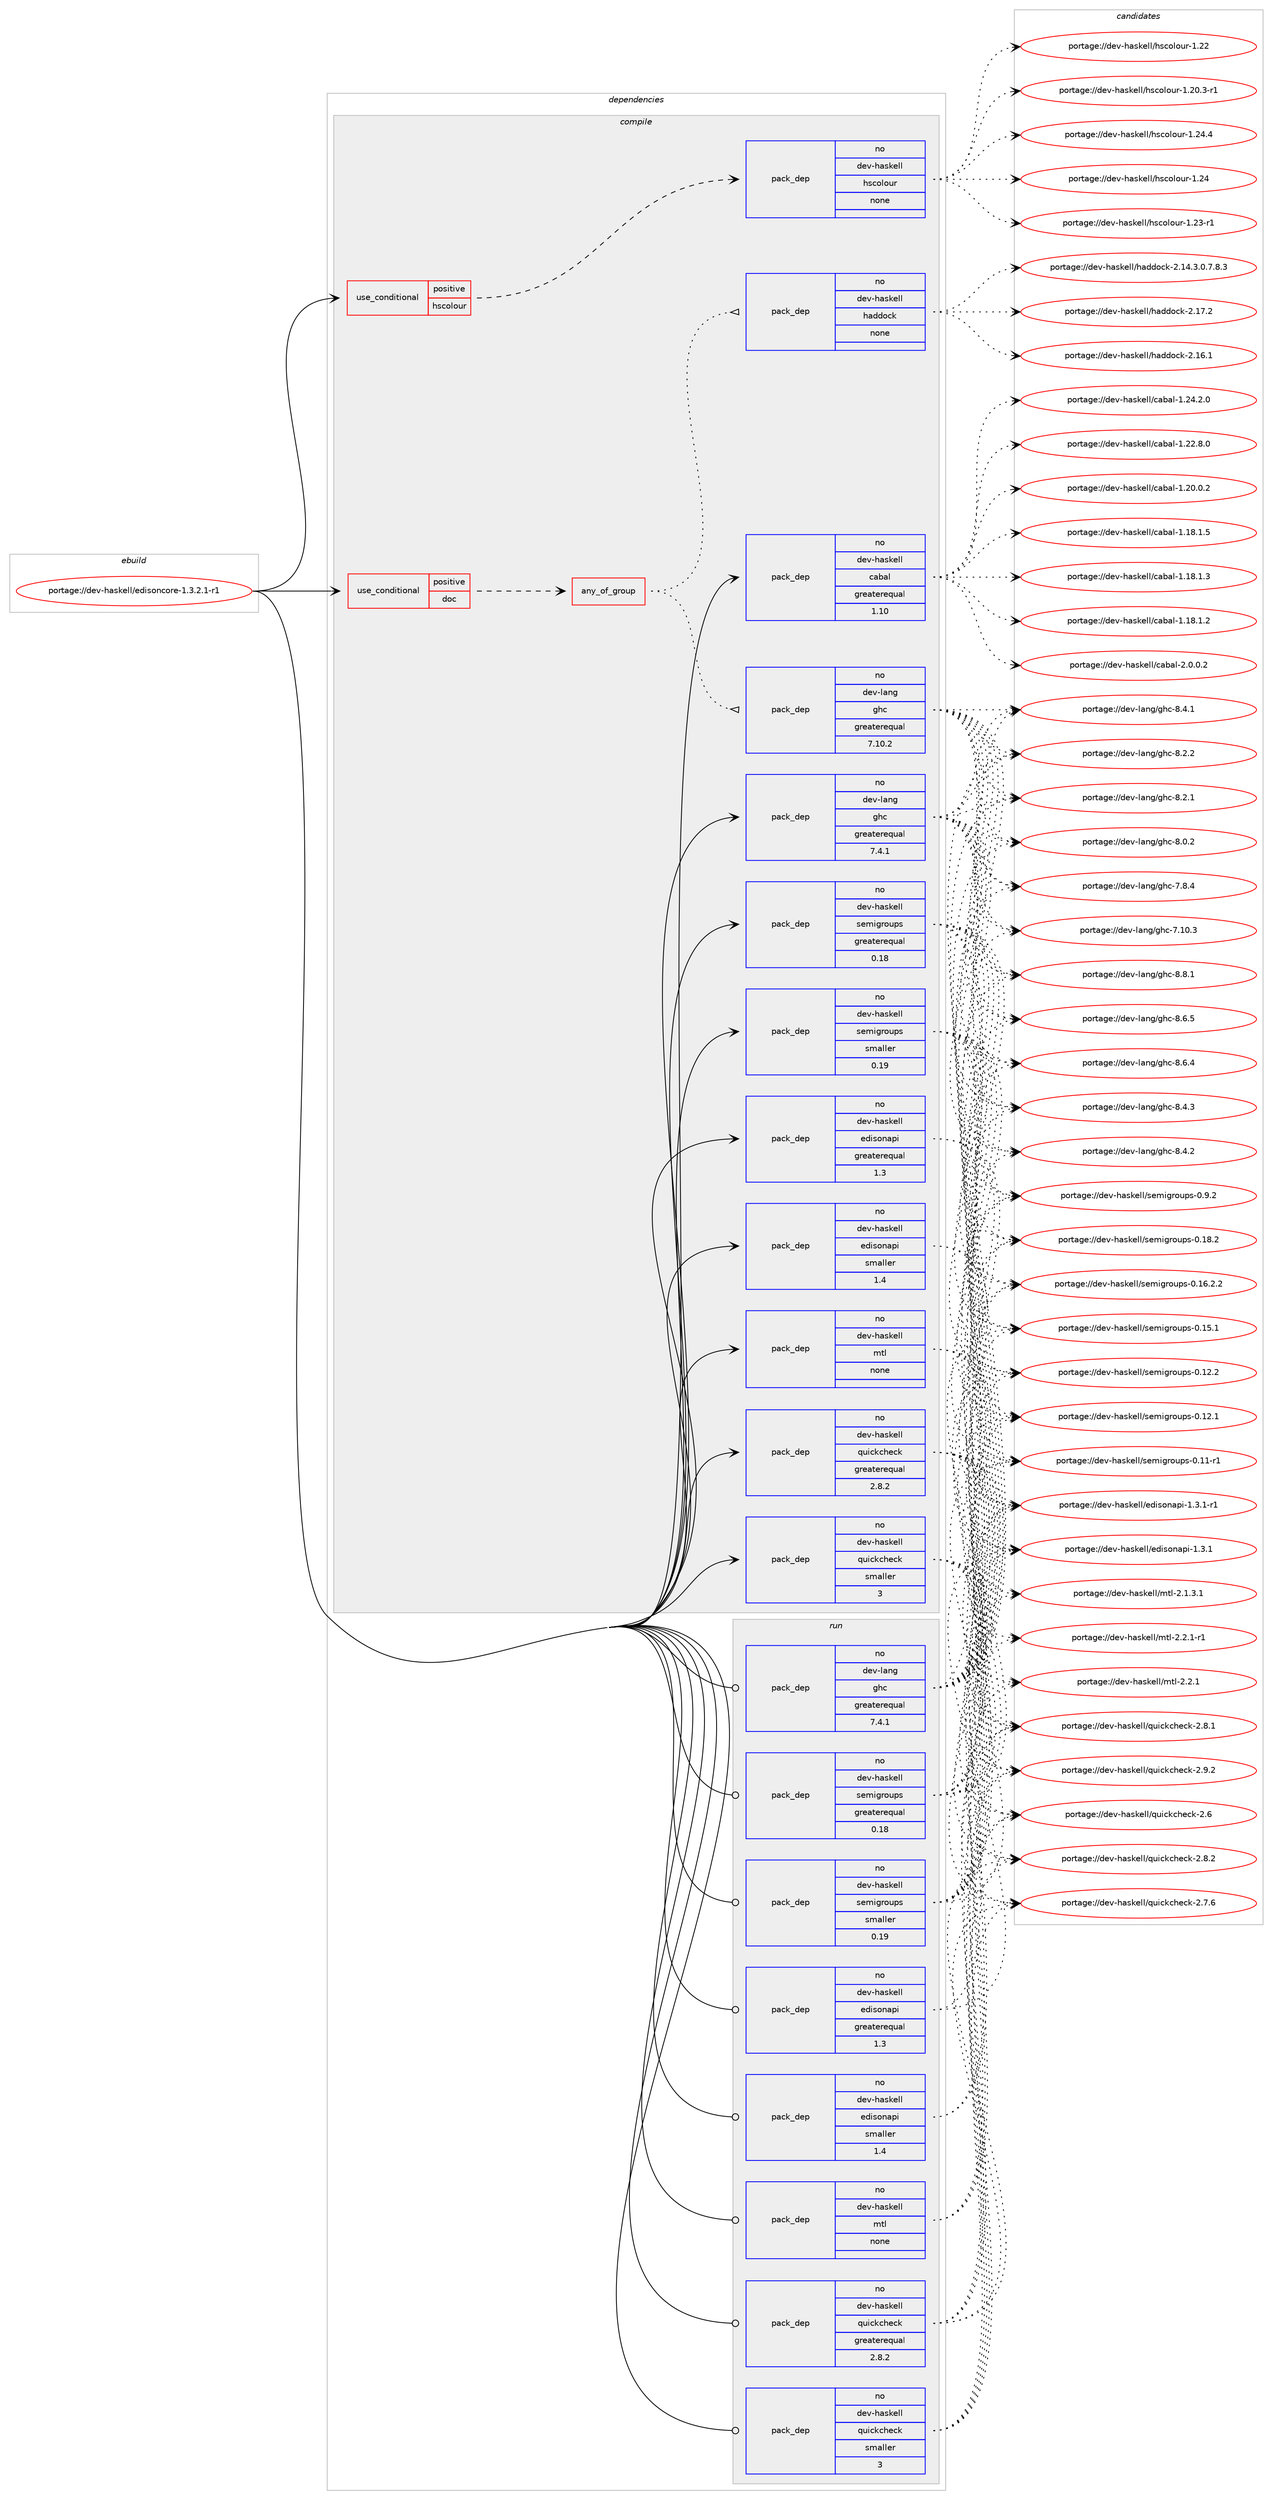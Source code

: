 digraph prolog {

# *************
# Graph options
# *************

newrank=true;
concentrate=true;
compound=true;
graph [rankdir=LR,fontname=Helvetica,fontsize=10,ranksep=1.5];#, ranksep=2.5, nodesep=0.2];
edge  [arrowhead=vee];
node  [fontname=Helvetica,fontsize=10];

# **********
# The ebuild
# **********

subgraph cluster_leftcol {
color=gray;
label=<<i>ebuild</i>>;
id [label="portage://dev-haskell/edisoncore-1.3.2.1-r1", color=red, width=4, href="../dev-haskell/edisoncore-1.3.2.1-r1.svg"];
}

# ****************
# The dependencies
# ****************

subgraph cluster_midcol {
color=gray;
label=<<i>dependencies</i>>;
subgraph cluster_compile {
fillcolor="#eeeeee";
style=filled;
label=<<i>compile</i>>;
subgraph cond134147 {
dependency564249 [label=<<TABLE BORDER="0" CELLBORDER="1" CELLSPACING="0" CELLPADDING="4"><TR><TD ROWSPAN="3" CELLPADDING="10">use_conditional</TD></TR><TR><TD>positive</TD></TR><TR><TD>doc</TD></TR></TABLE>>, shape=none, color=red];
subgraph any6522 {
dependency564250 [label=<<TABLE BORDER="0" CELLBORDER="1" CELLSPACING="0" CELLPADDING="4"><TR><TD CELLPADDING="10">any_of_group</TD></TR></TABLE>>, shape=none, color=red];subgraph pack423343 {
dependency564251 [label=<<TABLE BORDER="0" CELLBORDER="1" CELLSPACING="0" CELLPADDING="4" WIDTH="220"><TR><TD ROWSPAN="6" CELLPADDING="30">pack_dep</TD></TR><TR><TD WIDTH="110">no</TD></TR><TR><TD>dev-haskell</TD></TR><TR><TD>haddock</TD></TR><TR><TD>none</TD></TR><TR><TD></TD></TR></TABLE>>, shape=none, color=blue];
}
dependency564250:e -> dependency564251:w [weight=20,style="dotted",arrowhead="oinv"];
subgraph pack423344 {
dependency564252 [label=<<TABLE BORDER="0" CELLBORDER="1" CELLSPACING="0" CELLPADDING="4" WIDTH="220"><TR><TD ROWSPAN="6" CELLPADDING="30">pack_dep</TD></TR><TR><TD WIDTH="110">no</TD></TR><TR><TD>dev-lang</TD></TR><TR><TD>ghc</TD></TR><TR><TD>greaterequal</TD></TR><TR><TD>7.10.2</TD></TR></TABLE>>, shape=none, color=blue];
}
dependency564250:e -> dependency564252:w [weight=20,style="dotted",arrowhead="oinv"];
}
dependency564249:e -> dependency564250:w [weight=20,style="dashed",arrowhead="vee"];
}
id:e -> dependency564249:w [weight=20,style="solid",arrowhead="vee"];
subgraph cond134148 {
dependency564253 [label=<<TABLE BORDER="0" CELLBORDER="1" CELLSPACING="0" CELLPADDING="4"><TR><TD ROWSPAN="3" CELLPADDING="10">use_conditional</TD></TR><TR><TD>positive</TD></TR><TR><TD>hscolour</TD></TR></TABLE>>, shape=none, color=red];
subgraph pack423345 {
dependency564254 [label=<<TABLE BORDER="0" CELLBORDER="1" CELLSPACING="0" CELLPADDING="4" WIDTH="220"><TR><TD ROWSPAN="6" CELLPADDING="30">pack_dep</TD></TR><TR><TD WIDTH="110">no</TD></TR><TR><TD>dev-haskell</TD></TR><TR><TD>hscolour</TD></TR><TR><TD>none</TD></TR><TR><TD></TD></TR></TABLE>>, shape=none, color=blue];
}
dependency564253:e -> dependency564254:w [weight=20,style="dashed",arrowhead="vee"];
}
id:e -> dependency564253:w [weight=20,style="solid",arrowhead="vee"];
subgraph pack423346 {
dependency564255 [label=<<TABLE BORDER="0" CELLBORDER="1" CELLSPACING="0" CELLPADDING="4" WIDTH="220"><TR><TD ROWSPAN="6" CELLPADDING="30">pack_dep</TD></TR><TR><TD WIDTH="110">no</TD></TR><TR><TD>dev-haskell</TD></TR><TR><TD>cabal</TD></TR><TR><TD>greaterequal</TD></TR><TR><TD>1.10</TD></TR></TABLE>>, shape=none, color=blue];
}
id:e -> dependency564255:w [weight=20,style="solid",arrowhead="vee"];
subgraph pack423347 {
dependency564256 [label=<<TABLE BORDER="0" CELLBORDER="1" CELLSPACING="0" CELLPADDING="4" WIDTH="220"><TR><TD ROWSPAN="6" CELLPADDING="30">pack_dep</TD></TR><TR><TD WIDTH="110">no</TD></TR><TR><TD>dev-haskell</TD></TR><TR><TD>edisonapi</TD></TR><TR><TD>greaterequal</TD></TR><TR><TD>1.3</TD></TR></TABLE>>, shape=none, color=blue];
}
id:e -> dependency564256:w [weight=20,style="solid",arrowhead="vee"];
subgraph pack423348 {
dependency564257 [label=<<TABLE BORDER="0" CELLBORDER="1" CELLSPACING="0" CELLPADDING="4" WIDTH="220"><TR><TD ROWSPAN="6" CELLPADDING="30">pack_dep</TD></TR><TR><TD WIDTH="110">no</TD></TR><TR><TD>dev-haskell</TD></TR><TR><TD>edisonapi</TD></TR><TR><TD>smaller</TD></TR><TR><TD>1.4</TD></TR></TABLE>>, shape=none, color=blue];
}
id:e -> dependency564257:w [weight=20,style="solid",arrowhead="vee"];
subgraph pack423349 {
dependency564258 [label=<<TABLE BORDER="0" CELLBORDER="1" CELLSPACING="0" CELLPADDING="4" WIDTH="220"><TR><TD ROWSPAN="6" CELLPADDING="30">pack_dep</TD></TR><TR><TD WIDTH="110">no</TD></TR><TR><TD>dev-haskell</TD></TR><TR><TD>mtl</TD></TR><TR><TD>none</TD></TR><TR><TD></TD></TR></TABLE>>, shape=none, color=blue];
}
id:e -> dependency564258:w [weight=20,style="solid",arrowhead="vee"];
subgraph pack423350 {
dependency564259 [label=<<TABLE BORDER="0" CELLBORDER="1" CELLSPACING="0" CELLPADDING="4" WIDTH="220"><TR><TD ROWSPAN="6" CELLPADDING="30">pack_dep</TD></TR><TR><TD WIDTH="110">no</TD></TR><TR><TD>dev-haskell</TD></TR><TR><TD>quickcheck</TD></TR><TR><TD>greaterequal</TD></TR><TR><TD>2.8.2</TD></TR></TABLE>>, shape=none, color=blue];
}
id:e -> dependency564259:w [weight=20,style="solid",arrowhead="vee"];
subgraph pack423351 {
dependency564260 [label=<<TABLE BORDER="0" CELLBORDER="1" CELLSPACING="0" CELLPADDING="4" WIDTH="220"><TR><TD ROWSPAN="6" CELLPADDING="30">pack_dep</TD></TR><TR><TD WIDTH="110">no</TD></TR><TR><TD>dev-haskell</TD></TR><TR><TD>quickcheck</TD></TR><TR><TD>smaller</TD></TR><TR><TD>3</TD></TR></TABLE>>, shape=none, color=blue];
}
id:e -> dependency564260:w [weight=20,style="solid",arrowhead="vee"];
subgraph pack423352 {
dependency564261 [label=<<TABLE BORDER="0" CELLBORDER="1" CELLSPACING="0" CELLPADDING="4" WIDTH="220"><TR><TD ROWSPAN="6" CELLPADDING="30">pack_dep</TD></TR><TR><TD WIDTH="110">no</TD></TR><TR><TD>dev-haskell</TD></TR><TR><TD>semigroups</TD></TR><TR><TD>greaterequal</TD></TR><TR><TD>0.18</TD></TR></TABLE>>, shape=none, color=blue];
}
id:e -> dependency564261:w [weight=20,style="solid",arrowhead="vee"];
subgraph pack423353 {
dependency564262 [label=<<TABLE BORDER="0" CELLBORDER="1" CELLSPACING="0" CELLPADDING="4" WIDTH="220"><TR><TD ROWSPAN="6" CELLPADDING="30">pack_dep</TD></TR><TR><TD WIDTH="110">no</TD></TR><TR><TD>dev-haskell</TD></TR><TR><TD>semigroups</TD></TR><TR><TD>smaller</TD></TR><TR><TD>0.19</TD></TR></TABLE>>, shape=none, color=blue];
}
id:e -> dependency564262:w [weight=20,style="solid",arrowhead="vee"];
subgraph pack423354 {
dependency564263 [label=<<TABLE BORDER="0" CELLBORDER="1" CELLSPACING="0" CELLPADDING="4" WIDTH="220"><TR><TD ROWSPAN="6" CELLPADDING="30">pack_dep</TD></TR><TR><TD WIDTH="110">no</TD></TR><TR><TD>dev-lang</TD></TR><TR><TD>ghc</TD></TR><TR><TD>greaterequal</TD></TR><TR><TD>7.4.1</TD></TR></TABLE>>, shape=none, color=blue];
}
id:e -> dependency564263:w [weight=20,style="solid",arrowhead="vee"];
}
subgraph cluster_compileandrun {
fillcolor="#eeeeee";
style=filled;
label=<<i>compile and run</i>>;
}
subgraph cluster_run {
fillcolor="#eeeeee";
style=filled;
label=<<i>run</i>>;
subgraph pack423355 {
dependency564264 [label=<<TABLE BORDER="0" CELLBORDER="1" CELLSPACING="0" CELLPADDING="4" WIDTH="220"><TR><TD ROWSPAN="6" CELLPADDING="30">pack_dep</TD></TR><TR><TD WIDTH="110">no</TD></TR><TR><TD>dev-haskell</TD></TR><TR><TD>edisonapi</TD></TR><TR><TD>greaterequal</TD></TR><TR><TD>1.3</TD></TR></TABLE>>, shape=none, color=blue];
}
id:e -> dependency564264:w [weight=20,style="solid",arrowhead="odot"];
subgraph pack423356 {
dependency564265 [label=<<TABLE BORDER="0" CELLBORDER="1" CELLSPACING="0" CELLPADDING="4" WIDTH="220"><TR><TD ROWSPAN="6" CELLPADDING="30">pack_dep</TD></TR><TR><TD WIDTH="110">no</TD></TR><TR><TD>dev-haskell</TD></TR><TR><TD>edisonapi</TD></TR><TR><TD>smaller</TD></TR><TR><TD>1.4</TD></TR></TABLE>>, shape=none, color=blue];
}
id:e -> dependency564265:w [weight=20,style="solid",arrowhead="odot"];
subgraph pack423357 {
dependency564266 [label=<<TABLE BORDER="0" CELLBORDER="1" CELLSPACING="0" CELLPADDING="4" WIDTH="220"><TR><TD ROWSPAN="6" CELLPADDING="30">pack_dep</TD></TR><TR><TD WIDTH="110">no</TD></TR><TR><TD>dev-haskell</TD></TR><TR><TD>mtl</TD></TR><TR><TD>none</TD></TR><TR><TD></TD></TR></TABLE>>, shape=none, color=blue];
}
id:e -> dependency564266:w [weight=20,style="solid",arrowhead="odot"];
subgraph pack423358 {
dependency564267 [label=<<TABLE BORDER="0" CELLBORDER="1" CELLSPACING="0" CELLPADDING="4" WIDTH="220"><TR><TD ROWSPAN="6" CELLPADDING="30">pack_dep</TD></TR><TR><TD WIDTH="110">no</TD></TR><TR><TD>dev-haskell</TD></TR><TR><TD>quickcheck</TD></TR><TR><TD>greaterequal</TD></TR><TR><TD>2.8.2</TD></TR></TABLE>>, shape=none, color=blue];
}
id:e -> dependency564267:w [weight=20,style="solid",arrowhead="odot"];
subgraph pack423359 {
dependency564268 [label=<<TABLE BORDER="0" CELLBORDER="1" CELLSPACING="0" CELLPADDING="4" WIDTH="220"><TR><TD ROWSPAN="6" CELLPADDING="30">pack_dep</TD></TR><TR><TD WIDTH="110">no</TD></TR><TR><TD>dev-haskell</TD></TR><TR><TD>quickcheck</TD></TR><TR><TD>smaller</TD></TR><TR><TD>3</TD></TR></TABLE>>, shape=none, color=blue];
}
id:e -> dependency564268:w [weight=20,style="solid",arrowhead="odot"];
subgraph pack423360 {
dependency564269 [label=<<TABLE BORDER="0" CELLBORDER="1" CELLSPACING="0" CELLPADDING="4" WIDTH="220"><TR><TD ROWSPAN="6" CELLPADDING="30">pack_dep</TD></TR><TR><TD WIDTH="110">no</TD></TR><TR><TD>dev-haskell</TD></TR><TR><TD>semigroups</TD></TR><TR><TD>greaterequal</TD></TR><TR><TD>0.18</TD></TR></TABLE>>, shape=none, color=blue];
}
id:e -> dependency564269:w [weight=20,style="solid",arrowhead="odot"];
subgraph pack423361 {
dependency564270 [label=<<TABLE BORDER="0" CELLBORDER="1" CELLSPACING="0" CELLPADDING="4" WIDTH="220"><TR><TD ROWSPAN="6" CELLPADDING="30">pack_dep</TD></TR><TR><TD WIDTH="110">no</TD></TR><TR><TD>dev-haskell</TD></TR><TR><TD>semigroups</TD></TR><TR><TD>smaller</TD></TR><TR><TD>0.19</TD></TR></TABLE>>, shape=none, color=blue];
}
id:e -> dependency564270:w [weight=20,style="solid",arrowhead="odot"];
subgraph pack423362 {
dependency564271 [label=<<TABLE BORDER="0" CELLBORDER="1" CELLSPACING="0" CELLPADDING="4" WIDTH="220"><TR><TD ROWSPAN="6" CELLPADDING="30">pack_dep</TD></TR><TR><TD WIDTH="110">no</TD></TR><TR><TD>dev-lang</TD></TR><TR><TD>ghc</TD></TR><TR><TD>greaterequal</TD></TR><TR><TD>7.4.1</TD></TR></TABLE>>, shape=none, color=blue];
}
id:e -> dependency564271:w [weight=20,style="solid",arrowhead="odot"];
}
}

# **************
# The candidates
# **************

subgraph cluster_choices {
rank=same;
color=gray;
label=<<i>candidates</i>>;

subgraph choice423343 {
color=black;
nodesep=1;
choice100101118451049711510710110810847104971001001119910745504649554650 [label="portage://dev-haskell/haddock-2.17.2", color=red, width=4,href="../dev-haskell/haddock-2.17.2.svg"];
choice100101118451049711510710110810847104971001001119910745504649544649 [label="portage://dev-haskell/haddock-2.16.1", color=red, width=4,href="../dev-haskell/haddock-2.16.1.svg"];
choice1001011184510497115107101108108471049710010011199107455046495246514648465546564651 [label="portage://dev-haskell/haddock-2.14.3.0.7.8.3", color=red, width=4,href="../dev-haskell/haddock-2.14.3.0.7.8.3.svg"];
dependency564251:e -> choice100101118451049711510710110810847104971001001119910745504649554650:w [style=dotted,weight="100"];
dependency564251:e -> choice100101118451049711510710110810847104971001001119910745504649544649:w [style=dotted,weight="100"];
dependency564251:e -> choice1001011184510497115107101108108471049710010011199107455046495246514648465546564651:w [style=dotted,weight="100"];
}
subgraph choice423344 {
color=black;
nodesep=1;
choice10010111845108971101034710310499455646564649 [label="portage://dev-lang/ghc-8.8.1", color=red, width=4,href="../dev-lang/ghc-8.8.1.svg"];
choice10010111845108971101034710310499455646544653 [label="portage://dev-lang/ghc-8.6.5", color=red, width=4,href="../dev-lang/ghc-8.6.5.svg"];
choice10010111845108971101034710310499455646544652 [label="portage://dev-lang/ghc-8.6.4", color=red, width=4,href="../dev-lang/ghc-8.6.4.svg"];
choice10010111845108971101034710310499455646524651 [label="portage://dev-lang/ghc-8.4.3", color=red, width=4,href="../dev-lang/ghc-8.4.3.svg"];
choice10010111845108971101034710310499455646524650 [label="portage://dev-lang/ghc-8.4.2", color=red, width=4,href="../dev-lang/ghc-8.4.2.svg"];
choice10010111845108971101034710310499455646524649 [label="portage://dev-lang/ghc-8.4.1", color=red, width=4,href="../dev-lang/ghc-8.4.1.svg"];
choice10010111845108971101034710310499455646504650 [label="portage://dev-lang/ghc-8.2.2", color=red, width=4,href="../dev-lang/ghc-8.2.2.svg"];
choice10010111845108971101034710310499455646504649 [label="portage://dev-lang/ghc-8.2.1", color=red, width=4,href="../dev-lang/ghc-8.2.1.svg"];
choice10010111845108971101034710310499455646484650 [label="portage://dev-lang/ghc-8.0.2", color=red, width=4,href="../dev-lang/ghc-8.0.2.svg"];
choice10010111845108971101034710310499455546564652 [label="portage://dev-lang/ghc-7.8.4", color=red, width=4,href="../dev-lang/ghc-7.8.4.svg"];
choice1001011184510897110103471031049945554649484651 [label="portage://dev-lang/ghc-7.10.3", color=red, width=4,href="../dev-lang/ghc-7.10.3.svg"];
dependency564252:e -> choice10010111845108971101034710310499455646564649:w [style=dotted,weight="100"];
dependency564252:e -> choice10010111845108971101034710310499455646544653:w [style=dotted,weight="100"];
dependency564252:e -> choice10010111845108971101034710310499455646544652:w [style=dotted,weight="100"];
dependency564252:e -> choice10010111845108971101034710310499455646524651:w [style=dotted,weight="100"];
dependency564252:e -> choice10010111845108971101034710310499455646524650:w [style=dotted,weight="100"];
dependency564252:e -> choice10010111845108971101034710310499455646524649:w [style=dotted,weight="100"];
dependency564252:e -> choice10010111845108971101034710310499455646504650:w [style=dotted,weight="100"];
dependency564252:e -> choice10010111845108971101034710310499455646504649:w [style=dotted,weight="100"];
dependency564252:e -> choice10010111845108971101034710310499455646484650:w [style=dotted,weight="100"];
dependency564252:e -> choice10010111845108971101034710310499455546564652:w [style=dotted,weight="100"];
dependency564252:e -> choice1001011184510897110103471031049945554649484651:w [style=dotted,weight="100"];
}
subgraph choice423345 {
color=black;
nodesep=1;
choice1001011184510497115107101108108471041159911110811111711445494650524652 [label="portage://dev-haskell/hscolour-1.24.4", color=red, width=4,href="../dev-haskell/hscolour-1.24.4.svg"];
choice100101118451049711510710110810847104115991111081111171144549465052 [label="portage://dev-haskell/hscolour-1.24", color=red, width=4,href="../dev-haskell/hscolour-1.24.svg"];
choice1001011184510497115107101108108471041159911110811111711445494650514511449 [label="portage://dev-haskell/hscolour-1.23-r1", color=red, width=4,href="../dev-haskell/hscolour-1.23-r1.svg"];
choice100101118451049711510710110810847104115991111081111171144549465050 [label="portage://dev-haskell/hscolour-1.22", color=red, width=4,href="../dev-haskell/hscolour-1.22.svg"];
choice10010111845104971151071011081084710411599111108111117114454946504846514511449 [label="portage://dev-haskell/hscolour-1.20.3-r1", color=red, width=4,href="../dev-haskell/hscolour-1.20.3-r1.svg"];
dependency564254:e -> choice1001011184510497115107101108108471041159911110811111711445494650524652:w [style=dotted,weight="100"];
dependency564254:e -> choice100101118451049711510710110810847104115991111081111171144549465052:w [style=dotted,weight="100"];
dependency564254:e -> choice1001011184510497115107101108108471041159911110811111711445494650514511449:w [style=dotted,weight="100"];
dependency564254:e -> choice100101118451049711510710110810847104115991111081111171144549465050:w [style=dotted,weight="100"];
dependency564254:e -> choice10010111845104971151071011081084710411599111108111117114454946504846514511449:w [style=dotted,weight="100"];
}
subgraph choice423346 {
color=black;
nodesep=1;
choice100101118451049711510710110810847999798971084550464846484650 [label="portage://dev-haskell/cabal-2.0.0.2", color=red, width=4,href="../dev-haskell/cabal-2.0.0.2.svg"];
choice10010111845104971151071011081084799979897108454946505246504648 [label="portage://dev-haskell/cabal-1.24.2.0", color=red, width=4,href="../dev-haskell/cabal-1.24.2.0.svg"];
choice10010111845104971151071011081084799979897108454946505046564648 [label="portage://dev-haskell/cabal-1.22.8.0", color=red, width=4,href="../dev-haskell/cabal-1.22.8.0.svg"];
choice10010111845104971151071011081084799979897108454946504846484650 [label="portage://dev-haskell/cabal-1.20.0.2", color=red, width=4,href="../dev-haskell/cabal-1.20.0.2.svg"];
choice10010111845104971151071011081084799979897108454946495646494653 [label="portage://dev-haskell/cabal-1.18.1.5", color=red, width=4,href="../dev-haskell/cabal-1.18.1.5.svg"];
choice10010111845104971151071011081084799979897108454946495646494651 [label="portage://dev-haskell/cabal-1.18.1.3", color=red, width=4,href="../dev-haskell/cabal-1.18.1.3.svg"];
choice10010111845104971151071011081084799979897108454946495646494650 [label="portage://dev-haskell/cabal-1.18.1.2", color=red, width=4,href="../dev-haskell/cabal-1.18.1.2.svg"];
dependency564255:e -> choice100101118451049711510710110810847999798971084550464846484650:w [style=dotted,weight="100"];
dependency564255:e -> choice10010111845104971151071011081084799979897108454946505246504648:w [style=dotted,weight="100"];
dependency564255:e -> choice10010111845104971151071011081084799979897108454946505046564648:w [style=dotted,weight="100"];
dependency564255:e -> choice10010111845104971151071011081084799979897108454946504846484650:w [style=dotted,weight="100"];
dependency564255:e -> choice10010111845104971151071011081084799979897108454946495646494653:w [style=dotted,weight="100"];
dependency564255:e -> choice10010111845104971151071011081084799979897108454946495646494651:w [style=dotted,weight="100"];
dependency564255:e -> choice10010111845104971151071011081084799979897108454946495646494650:w [style=dotted,weight="100"];
}
subgraph choice423347 {
color=black;
nodesep=1;
choice100101118451049711510710110810847101100105115111110971121054549465146494511449 [label="portage://dev-haskell/edisonapi-1.3.1-r1", color=red, width=4,href="../dev-haskell/edisonapi-1.3.1-r1.svg"];
choice10010111845104971151071011081084710110010511511111097112105454946514649 [label="portage://dev-haskell/edisonapi-1.3.1", color=red, width=4,href="../dev-haskell/edisonapi-1.3.1.svg"];
dependency564256:e -> choice100101118451049711510710110810847101100105115111110971121054549465146494511449:w [style=dotted,weight="100"];
dependency564256:e -> choice10010111845104971151071011081084710110010511511111097112105454946514649:w [style=dotted,weight="100"];
}
subgraph choice423348 {
color=black;
nodesep=1;
choice100101118451049711510710110810847101100105115111110971121054549465146494511449 [label="portage://dev-haskell/edisonapi-1.3.1-r1", color=red, width=4,href="../dev-haskell/edisonapi-1.3.1-r1.svg"];
choice10010111845104971151071011081084710110010511511111097112105454946514649 [label="portage://dev-haskell/edisonapi-1.3.1", color=red, width=4,href="../dev-haskell/edisonapi-1.3.1.svg"];
dependency564257:e -> choice100101118451049711510710110810847101100105115111110971121054549465146494511449:w [style=dotted,weight="100"];
dependency564257:e -> choice10010111845104971151071011081084710110010511511111097112105454946514649:w [style=dotted,weight="100"];
}
subgraph choice423349 {
color=black;
nodesep=1;
choice1001011184510497115107101108108471091161084550465046494511449 [label="portage://dev-haskell/mtl-2.2.1-r1", color=red, width=4,href="../dev-haskell/mtl-2.2.1-r1.svg"];
choice100101118451049711510710110810847109116108455046504649 [label="portage://dev-haskell/mtl-2.2.1", color=red, width=4,href="../dev-haskell/mtl-2.2.1.svg"];
choice1001011184510497115107101108108471091161084550464946514649 [label="portage://dev-haskell/mtl-2.1.3.1", color=red, width=4,href="../dev-haskell/mtl-2.1.3.1.svg"];
dependency564258:e -> choice1001011184510497115107101108108471091161084550465046494511449:w [style=dotted,weight="100"];
dependency564258:e -> choice100101118451049711510710110810847109116108455046504649:w [style=dotted,weight="100"];
dependency564258:e -> choice1001011184510497115107101108108471091161084550464946514649:w [style=dotted,weight="100"];
}
subgraph choice423350 {
color=black;
nodesep=1;
choice100101118451049711510710110810847113117105991079910410199107455046574650 [label="portage://dev-haskell/quickcheck-2.9.2", color=red, width=4,href="../dev-haskell/quickcheck-2.9.2.svg"];
choice100101118451049711510710110810847113117105991079910410199107455046564650 [label="portage://dev-haskell/quickcheck-2.8.2", color=red, width=4,href="../dev-haskell/quickcheck-2.8.2.svg"];
choice100101118451049711510710110810847113117105991079910410199107455046564649 [label="portage://dev-haskell/quickcheck-2.8.1", color=red, width=4,href="../dev-haskell/quickcheck-2.8.1.svg"];
choice100101118451049711510710110810847113117105991079910410199107455046554654 [label="portage://dev-haskell/quickcheck-2.7.6", color=red, width=4,href="../dev-haskell/quickcheck-2.7.6.svg"];
choice10010111845104971151071011081084711311710599107991041019910745504654 [label="portage://dev-haskell/quickcheck-2.6", color=red, width=4,href="../dev-haskell/quickcheck-2.6.svg"];
dependency564259:e -> choice100101118451049711510710110810847113117105991079910410199107455046574650:w [style=dotted,weight="100"];
dependency564259:e -> choice100101118451049711510710110810847113117105991079910410199107455046564650:w [style=dotted,weight="100"];
dependency564259:e -> choice100101118451049711510710110810847113117105991079910410199107455046564649:w [style=dotted,weight="100"];
dependency564259:e -> choice100101118451049711510710110810847113117105991079910410199107455046554654:w [style=dotted,weight="100"];
dependency564259:e -> choice10010111845104971151071011081084711311710599107991041019910745504654:w [style=dotted,weight="100"];
}
subgraph choice423351 {
color=black;
nodesep=1;
choice100101118451049711510710110810847113117105991079910410199107455046574650 [label="portage://dev-haskell/quickcheck-2.9.2", color=red, width=4,href="../dev-haskell/quickcheck-2.9.2.svg"];
choice100101118451049711510710110810847113117105991079910410199107455046564650 [label="portage://dev-haskell/quickcheck-2.8.2", color=red, width=4,href="../dev-haskell/quickcheck-2.8.2.svg"];
choice100101118451049711510710110810847113117105991079910410199107455046564649 [label="portage://dev-haskell/quickcheck-2.8.1", color=red, width=4,href="../dev-haskell/quickcheck-2.8.1.svg"];
choice100101118451049711510710110810847113117105991079910410199107455046554654 [label="portage://dev-haskell/quickcheck-2.7.6", color=red, width=4,href="../dev-haskell/quickcheck-2.7.6.svg"];
choice10010111845104971151071011081084711311710599107991041019910745504654 [label="portage://dev-haskell/quickcheck-2.6", color=red, width=4,href="../dev-haskell/quickcheck-2.6.svg"];
dependency564260:e -> choice100101118451049711510710110810847113117105991079910410199107455046574650:w [style=dotted,weight="100"];
dependency564260:e -> choice100101118451049711510710110810847113117105991079910410199107455046564650:w [style=dotted,weight="100"];
dependency564260:e -> choice100101118451049711510710110810847113117105991079910410199107455046564649:w [style=dotted,weight="100"];
dependency564260:e -> choice100101118451049711510710110810847113117105991079910410199107455046554654:w [style=dotted,weight="100"];
dependency564260:e -> choice10010111845104971151071011081084711311710599107991041019910745504654:w [style=dotted,weight="100"];
}
subgraph choice423352 {
color=black;
nodesep=1;
choice100101118451049711510710110810847115101109105103114111117112115454846574650 [label="portage://dev-haskell/semigroups-0.9.2", color=red, width=4,href="../dev-haskell/semigroups-0.9.2.svg"];
choice10010111845104971151071011081084711510110910510311411111711211545484649564650 [label="portage://dev-haskell/semigroups-0.18.2", color=red, width=4,href="../dev-haskell/semigroups-0.18.2.svg"];
choice100101118451049711510710110810847115101109105103114111117112115454846495446504650 [label="portage://dev-haskell/semigroups-0.16.2.2", color=red, width=4,href="../dev-haskell/semigroups-0.16.2.2.svg"];
choice10010111845104971151071011081084711510110910510311411111711211545484649534649 [label="portage://dev-haskell/semigroups-0.15.1", color=red, width=4,href="../dev-haskell/semigroups-0.15.1.svg"];
choice10010111845104971151071011081084711510110910510311411111711211545484649504650 [label="portage://dev-haskell/semigroups-0.12.2", color=red, width=4,href="../dev-haskell/semigroups-0.12.2.svg"];
choice10010111845104971151071011081084711510110910510311411111711211545484649504649 [label="portage://dev-haskell/semigroups-0.12.1", color=red, width=4,href="../dev-haskell/semigroups-0.12.1.svg"];
choice10010111845104971151071011081084711510110910510311411111711211545484649494511449 [label="portage://dev-haskell/semigroups-0.11-r1", color=red, width=4,href="../dev-haskell/semigroups-0.11-r1.svg"];
dependency564261:e -> choice100101118451049711510710110810847115101109105103114111117112115454846574650:w [style=dotted,weight="100"];
dependency564261:e -> choice10010111845104971151071011081084711510110910510311411111711211545484649564650:w [style=dotted,weight="100"];
dependency564261:e -> choice100101118451049711510710110810847115101109105103114111117112115454846495446504650:w [style=dotted,weight="100"];
dependency564261:e -> choice10010111845104971151071011081084711510110910510311411111711211545484649534649:w [style=dotted,weight="100"];
dependency564261:e -> choice10010111845104971151071011081084711510110910510311411111711211545484649504650:w [style=dotted,weight="100"];
dependency564261:e -> choice10010111845104971151071011081084711510110910510311411111711211545484649504649:w [style=dotted,weight="100"];
dependency564261:e -> choice10010111845104971151071011081084711510110910510311411111711211545484649494511449:w [style=dotted,weight="100"];
}
subgraph choice423353 {
color=black;
nodesep=1;
choice100101118451049711510710110810847115101109105103114111117112115454846574650 [label="portage://dev-haskell/semigroups-0.9.2", color=red, width=4,href="../dev-haskell/semigroups-0.9.2.svg"];
choice10010111845104971151071011081084711510110910510311411111711211545484649564650 [label="portage://dev-haskell/semigroups-0.18.2", color=red, width=4,href="../dev-haskell/semigroups-0.18.2.svg"];
choice100101118451049711510710110810847115101109105103114111117112115454846495446504650 [label="portage://dev-haskell/semigroups-0.16.2.2", color=red, width=4,href="../dev-haskell/semigroups-0.16.2.2.svg"];
choice10010111845104971151071011081084711510110910510311411111711211545484649534649 [label="portage://dev-haskell/semigroups-0.15.1", color=red, width=4,href="../dev-haskell/semigroups-0.15.1.svg"];
choice10010111845104971151071011081084711510110910510311411111711211545484649504650 [label="portage://dev-haskell/semigroups-0.12.2", color=red, width=4,href="../dev-haskell/semigroups-0.12.2.svg"];
choice10010111845104971151071011081084711510110910510311411111711211545484649504649 [label="portage://dev-haskell/semigroups-0.12.1", color=red, width=4,href="../dev-haskell/semigroups-0.12.1.svg"];
choice10010111845104971151071011081084711510110910510311411111711211545484649494511449 [label="portage://dev-haskell/semigroups-0.11-r1", color=red, width=4,href="../dev-haskell/semigroups-0.11-r1.svg"];
dependency564262:e -> choice100101118451049711510710110810847115101109105103114111117112115454846574650:w [style=dotted,weight="100"];
dependency564262:e -> choice10010111845104971151071011081084711510110910510311411111711211545484649564650:w [style=dotted,weight="100"];
dependency564262:e -> choice100101118451049711510710110810847115101109105103114111117112115454846495446504650:w [style=dotted,weight="100"];
dependency564262:e -> choice10010111845104971151071011081084711510110910510311411111711211545484649534649:w [style=dotted,weight="100"];
dependency564262:e -> choice10010111845104971151071011081084711510110910510311411111711211545484649504650:w [style=dotted,weight="100"];
dependency564262:e -> choice10010111845104971151071011081084711510110910510311411111711211545484649504649:w [style=dotted,weight="100"];
dependency564262:e -> choice10010111845104971151071011081084711510110910510311411111711211545484649494511449:w [style=dotted,weight="100"];
}
subgraph choice423354 {
color=black;
nodesep=1;
choice10010111845108971101034710310499455646564649 [label="portage://dev-lang/ghc-8.8.1", color=red, width=4,href="../dev-lang/ghc-8.8.1.svg"];
choice10010111845108971101034710310499455646544653 [label="portage://dev-lang/ghc-8.6.5", color=red, width=4,href="../dev-lang/ghc-8.6.5.svg"];
choice10010111845108971101034710310499455646544652 [label="portage://dev-lang/ghc-8.6.4", color=red, width=4,href="../dev-lang/ghc-8.6.4.svg"];
choice10010111845108971101034710310499455646524651 [label="portage://dev-lang/ghc-8.4.3", color=red, width=4,href="../dev-lang/ghc-8.4.3.svg"];
choice10010111845108971101034710310499455646524650 [label="portage://dev-lang/ghc-8.4.2", color=red, width=4,href="../dev-lang/ghc-8.4.2.svg"];
choice10010111845108971101034710310499455646524649 [label="portage://dev-lang/ghc-8.4.1", color=red, width=4,href="../dev-lang/ghc-8.4.1.svg"];
choice10010111845108971101034710310499455646504650 [label="portage://dev-lang/ghc-8.2.2", color=red, width=4,href="../dev-lang/ghc-8.2.2.svg"];
choice10010111845108971101034710310499455646504649 [label="portage://dev-lang/ghc-8.2.1", color=red, width=4,href="../dev-lang/ghc-8.2.1.svg"];
choice10010111845108971101034710310499455646484650 [label="portage://dev-lang/ghc-8.0.2", color=red, width=4,href="../dev-lang/ghc-8.0.2.svg"];
choice10010111845108971101034710310499455546564652 [label="portage://dev-lang/ghc-7.8.4", color=red, width=4,href="../dev-lang/ghc-7.8.4.svg"];
choice1001011184510897110103471031049945554649484651 [label="portage://dev-lang/ghc-7.10.3", color=red, width=4,href="../dev-lang/ghc-7.10.3.svg"];
dependency564263:e -> choice10010111845108971101034710310499455646564649:w [style=dotted,weight="100"];
dependency564263:e -> choice10010111845108971101034710310499455646544653:w [style=dotted,weight="100"];
dependency564263:e -> choice10010111845108971101034710310499455646544652:w [style=dotted,weight="100"];
dependency564263:e -> choice10010111845108971101034710310499455646524651:w [style=dotted,weight="100"];
dependency564263:e -> choice10010111845108971101034710310499455646524650:w [style=dotted,weight="100"];
dependency564263:e -> choice10010111845108971101034710310499455646524649:w [style=dotted,weight="100"];
dependency564263:e -> choice10010111845108971101034710310499455646504650:w [style=dotted,weight="100"];
dependency564263:e -> choice10010111845108971101034710310499455646504649:w [style=dotted,weight="100"];
dependency564263:e -> choice10010111845108971101034710310499455646484650:w [style=dotted,weight="100"];
dependency564263:e -> choice10010111845108971101034710310499455546564652:w [style=dotted,weight="100"];
dependency564263:e -> choice1001011184510897110103471031049945554649484651:w [style=dotted,weight="100"];
}
subgraph choice423355 {
color=black;
nodesep=1;
choice100101118451049711510710110810847101100105115111110971121054549465146494511449 [label="portage://dev-haskell/edisonapi-1.3.1-r1", color=red, width=4,href="../dev-haskell/edisonapi-1.3.1-r1.svg"];
choice10010111845104971151071011081084710110010511511111097112105454946514649 [label="portage://dev-haskell/edisonapi-1.3.1", color=red, width=4,href="../dev-haskell/edisonapi-1.3.1.svg"];
dependency564264:e -> choice100101118451049711510710110810847101100105115111110971121054549465146494511449:w [style=dotted,weight="100"];
dependency564264:e -> choice10010111845104971151071011081084710110010511511111097112105454946514649:w [style=dotted,weight="100"];
}
subgraph choice423356 {
color=black;
nodesep=1;
choice100101118451049711510710110810847101100105115111110971121054549465146494511449 [label="portage://dev-haskell/edisonapi-1.3.1-r1", color=red, width=4,href="../dev-haskell/edisonapi-1.3.1-r1.svg"];
choice10010111845104971151071011081084710110010511511111097112105454946514649 [label="portage://dev-haskell/edisonapi-1.3.1", color=red, width=4,href="../dev-haskell/edisonapi-1.3.1.svg"];
dependency564265:e -> choice100101118451049711510710110810847101100105115111110971121054549465146494511449:w [style=dotted,weight="100"];
dependency564265:e -> choice10010111845104971151071011081084710110010511511111097112105454946514649:w [style=dotted,weight="100"];
}
subgraph choice423357 {
color=black;
nodesep=1;
choice1001011184510497115107101108108471091161084550465046494511449 [label="portage://dev-haskell/mtl-2.2.1-r1", color=red, width=4,href="../dev-haskell/mtl-2.2.1-r1.svg"];
choice100101118451049711510710110810847109116108455046504649 [label="portage://dev-haskell/mtl-2.2.1", color=red, width=4,href="../dev-haskell/mtl-2.2.1.svg"];
choice1001011184510497115107101108108471091161084550464946514649 [label="portage://dev-haskell/mtl-2.1.3.1", color=red, width=4,href="../dev-haskell/mtl-2.1.3.1.svg"];
dependency564266:e -> choice1001011184510497115107101108108471091161084550465046494511449:w [style=dotted,weight="100"];
dependency564266:e -> choice100101118451049711510710110810847109116108455046504649:w [style=dotted,weight="100"];
dependency564266:e -> choice1001011184510497115107101108108471091161084550464946514649:w [style=dotted,weight="100"];
}
subgraph choice423358 {
color=black;
nodesep=1;
choice100101118451049711510710110810847113117105991079910410199107455046574650 [label="portage://dev-haskell/quickcheck-2.9.2", color=red, width=4,href="../dev-haskell/quickcheck-2.9.2.svg"];
choice100101118451049711510710110810847113117105991079910410199107455046564650 [label="portage://dev-haskell/quickcheck-2.8.2", color=red, width=4,href="../dev-haskell/quickcheck-2.8.2.svg"];
choice100101118451049711510710110810847113117105991079910410199107455046564649 [label="portage://dev-haskell/quickcheck-2.8.1", color=red, width=4,href="../dev-haskell/quickcheck-2.8.1.svg"];
choice100101118451049711510710110810847113117105991079910410199107455046554654 [label="portage://dev-haskell/quickcheck-2.7.6", color=red, width=4,href="../dev-haskell/quickcheck-2.7.6.svg"];
choice10010111845104971151071011081084711311710599107991041019910745504654 [label="portage://dev-haskell/quickcheck-2.6", color=red, width=4,href="../dev-haskell/quickcheck-2.6.svg"];
dependency564267:e -> choice100101118451049711510710110810847113117105991079910410199107455046574650:w [style=dotted,weight="100"];
dependency564267:e -> choice100101118451049711510710110810847113117105991079910410199107455046564650:w [style=dotted,weight="100"];
dependency564267:e -> choice100101118451049711510710110810847113117105991079910410199107455046564649:w [style=dotted,weight="100"];
dependency564267:e -> choice100101118451049711510710110810847113117105991079910410199107455046554654:w [style=dotted,weight="100"];
dependency564267:e -> choice10010111845104971151071011081084711311710599107991041019910745504654:w [style=dotted,weight="100"];
}
subgraph choice423359 {
color=black;
nodesep=1;
choice100101118451049711510710110810847113117105991079910410199107455046574650 [label="portage://dev-haskell/quickcheck-2.9.2", color=red, width=4,href="../dev-haskell/quickcheck-2.9.2.svg"];
choice100101118451049711510710110810847113117105991079910410199107455046564650 [label="portage://dev-haskell/quickcheck-2.8.2", color=red, width=4,href="../dev-haskell/quickcheck-2.8.2.svg"];
choice100101118451049711510710110810847113117105991079910410199107455046564649 [label="portage://dev-haskell/quickcheck-2.8.1", color=red, width=4,href="../dev-haskell/quickcheck-2.8.1.svg"];
choice100101118451049711510710110810847113117105991079910410199107455046554654 [label="portage://dev-haskell/quickcheck-2.7.6", color=red, width=4,href="../dev-haskell/quickcheck-2.7.6.svg"];
choice10010111845104971151071011081084711311710599107991041019910745504654 [label="portage://dev-haskell/quickcheck-2.6", color=red, width=4,href="../dev-haskell/quickcheck-2.6.svg"];
dependency564268:e -> choice100101118451049711510710110810847113117105991079910410199107455046574650:w [style=dotted,weight="100"];
dependency564268:e -> choice100101118451049711510710110810847113117105991079910410199107455046564650:w [style=dotted,weight="100"];
dependency564268:e -> choice100101118451049711510710110810847113117105991079910410199107455046564649:w [style=dotted,weight="100"];
dependency564268:e -> choice100101118451049711510710110810847113117105991079910410199107455046554654:w [style=dotted,weight="100"];
dependency564268:e -> choice10010111845104971151071011081084711311710599107991041019910745504654:w [style=dotted,weight="100"];
}
subgraph choice423360 {
color=black;
nodesep=1;
choice100101118451049711510710110810847115101109105103114111117112115454846574650 [label="portage://dev-haskell/semigroups-0.9.2", color=red, width=4,href="../dev-haskell/semigroups-0.9.2.svg"];
choice10010111845104971151071011081084711510110910510311411111711211545484649564650 [label="portage://dev-haskell/semigroups-0.18.2", color=red, width=4,href="../dev-haskell/semigroups-0.18.2.svg"];
choice100101118451049711510710110810847115101109105103114111117112115454846495446504650 [label="portage://dev-haskell/semigroups-0.16.2.2", color=red, width=4,href="../dev-haskell/semigroups-0.16.2.2.svg"];
choice10010111845104971151071011081084711510110910510311411111711211545484649534649 [label="portage://dev-haskell/semigroups-0.15.1", color=red, width=4,href="../dev-haskell/semigroups-0.15.1.svg"];
choice10010111845104971151071011081084711510110910510311411111711211545484649504650 [label="portage://dev-haskell/semigroups-0.12.2", color=red, width=4,href="../dev-haskell/semigroups-0.12.2.svg"];
choice10010111845104971151071011081084711510110910510311411111711211545484649504649 [label="portage://dev-haskell/semigroups-0.12.1", color=red, width=4,href="../dev-haskell/semigroups-0.12.1.svg"];
choice10010111845104971151071011081084711510110910510311411111711211545484649494511449 [label="portage://dev-haskell/semigroups-0.11-r1", color=red, width=4,href="../dev-haskell/semigroups-0.11-r1.svg"];
dependency564269:e -> choice100101118451049711510710110810847115101109105103114111117112115454846574650:w [style=dotted,weight="100"];
dependency564269:e -> choice10010111845104971151071011081084711510110910510311411111711211545484649564650:w [style=dotted,weight="100"];
dependency564269:e -> choice100101118451049711510710110810847115101109105103114111117112115454846495446504650:w [style=dotted,weight="100"];
dependency564269:e -> choice10010111845104971151071011081084711510110910510311411111711211545484649534649:w [style=dotted,weight="100"];
dependency564269:e -> choice10010111845104971151071011081084711510110910510311411111711211545484649504650:w [style=dotted,weight="100"];
dependency564269:e -> choice10010111845104971151071011081084711510110910510311411111711211545484649504649:w [style=dotted,weight="100"];
dependency564269:e -> choice10010111845104971151071011081084711510110910510311411111711211545484649494511449:w [style=dotted,weight="100"];
}
subgraph choice423361 {
color=black;
nodesep=1;
choice100101118451049711510710110810847115101109105103114111117112115454846574650 [label="portage://dev-haskell/semigroups-0.9.2", color=red, width=4,href="../dev-haskell/semigroups-0.9.2.svg"];
choice10010111845104971151071011081084711510110910510311411111711211545484649564650 [label="portage://dev-haskell/semigroups-0.18.2", color=red, width=4,href="../dev-haskell/semigroups-0.18.2.svg"];
choice100101118451049711510710110810847115101109105103114111117112115454846495446504650 [label="portage://dev-haskell/semigroups-0.16.2.2", color=red, width=4,href="../dev-haskell/semigroups-0.16.2.2.svg"];
choice10010111845104971151071011081084711510110910510311411111711211545484649534649 [label="portage://dev-haskell/semigroups-0.15.1", color=red, width=4,href="../dev-haskell/semigroups-0.15.1.svg"];
choice10010111845104971151071011081084711510110910510311411111711211545484649504650 [label="portage://dev-haskell/semigroups-0.12.2", color=red, width=4,href="../dev-haskell/semigroups-0.12.2.svg"];
choice10010111845104971151071011081084711510110910510311411111711211545484649504649 [label="portage://dev-haskell/semigroups-0.12.1", color=red, width=4,href="../dev-haskell/semigroups-0.12.1.svg"];
choice10010111845104971151071011081084711510110910510311411111711211545484649494511449 [label="portage://dev-haskell/semigroups-0.11-r1", color=red, width=4,href="../dev-haskell/semigroups-0.11-r1.svg"];
dependency564270:e -> choice100101118451049711510710110810847115101109105103114111117112115454846574650:w [style=dotted,weight="100"];
dependency564270:e -> choice10010111845104971151071011081084711510110910510311411111711211545484649564650:w [style=dotted,weight="100"];
dependency564270:e -> choice100101118451049711510710110810847115101109105103114111117112115454846495446504650:w [style=dotted,weight="100"];
dependency564270:e -> choice10010111845104971151071011081084711510110910510311411111711211545484649534649:w [style=dotted,weight="100"];
dependency564270:e -> choice10010111845104971151071011081084711510110910510311411111711211545484649504650:w [style=dotted,weight="100"];
dependency564270:e -> choice10010111845104971151071011081084711510110910510311411111711211545484649504649:w [style=dotted,weight="100"];
dependency564270:e -> choice10010111845104971151071011081084711510110910510311411111711211545484649494511449:w [style=dotted,weight="100"];
}
subgraph choice423362 {
color=black;
nodesep=1;
choice10010111845108971101034710310499455646564649 [label="portage://dev-lang/ghc-8.8.1", color=red, width=4,href="../dev-lang/ghc-8.8.1.svg"];
choice10010111845108971101034710310499455646544653 [label="portage://dev-lang/ghc-8.6.5", color=red, width=4,href="../dev-lang/ghc-8.6.5.svg"];
choice10010111845108971101034710310499455646544652 [label="portage://dev-lang/ghc-8.6.4", color=red, width=4,href="../dev-lang/ghc-8.6.4.svg"];
choice10010111845108971101034710310499455646524651 [label="portage://dev-lang/ghc-8.4.3", color=red, width=4,href="../dev-lang/ghc-8.4.3.svg"];
choice10010111845108971101034710310499455646524650 [label="portage://dev-lang/ghc-8.4.2", color=red, width=4,href="../dev-lang/ghc-8.4.2.svg"];
choice10010111845108971101034710310499455646524649 [label="portage://dev-lang/ghc-8.4.1", color=red, width=4,href="../dev-lang/ghc-8.4.1.svg"];
choice10010111845108971101034710310499455646504650 [label="portage://dev-lang/ghc-8.2.2", color=red, width=4,href="../dev-lang/ghc-8.2.2.svg"];
choice10010111845108971101034710310499455646504649 [label="portage://dev-lang/ghc-8.2.1", color=red, width=4,href="../dev-lang/ghc-8.2.1.svg"];
choice10010111845108971101034710310499455646484650 [label="portage://dev-lang/ghc-8.0.2", color=red, width=4,href="../dev-lang/ghc-8.0.2.svg"];
choice10010111845108971101034710310499455546564652 [label="portage://dev-lang/ghc-7.8.4", color=red, width=4,href="../dev-lang/ghc-7.8.4.svg"];
choice1001011184510897110103471031049945554649484651 [label="portage://dev-lang/ghc-7.10.3", color=red, width=4,href="../dev-lang/ghc-7.10.3.svg"];
dependency564271:e -> choice10010111845108971101034710310499455646564649:w [style=dotted,weight="100"];
dependency564271:e -> choice10010111845108971101034710310499455646544653:w [style=dotted,weight="100"];
dependency564271:e -> choice10010111845108971101034710310499455646544652:w [style=dotted,weight="100"];
dependency564271:e -> choice10010111845108971101034710310499455646524651:w [style=dotted,weight="100"];
dependency564271:e -> choice10010111845108971101034710310499455646524650:w [style=dotted,weight="100"];
dependency564271:e -> choice10010111845108971101034710310499455646524649:w [style=dotted,weight="100"];
dependency564271:e -> choice10010111845108971101034710310499455646504650:w [style=dotted,weight="100"];
dependency564271:e -> choice10010111845108971101034710310499455646504649:w [style=dotted,weight="100"];
dependency564271:e -> choice10010111845108971101034710310499455646484650:w [style=dotted,weight="100"];
dependency564271:e -> choice10010111845108971101034710310499455546564652:w [style=dotted,weight="100"];
dependency564271:e -> choice1001011184510897110103471031049945554649484651:w [style=dotted,weight="100"];
}
}

}
